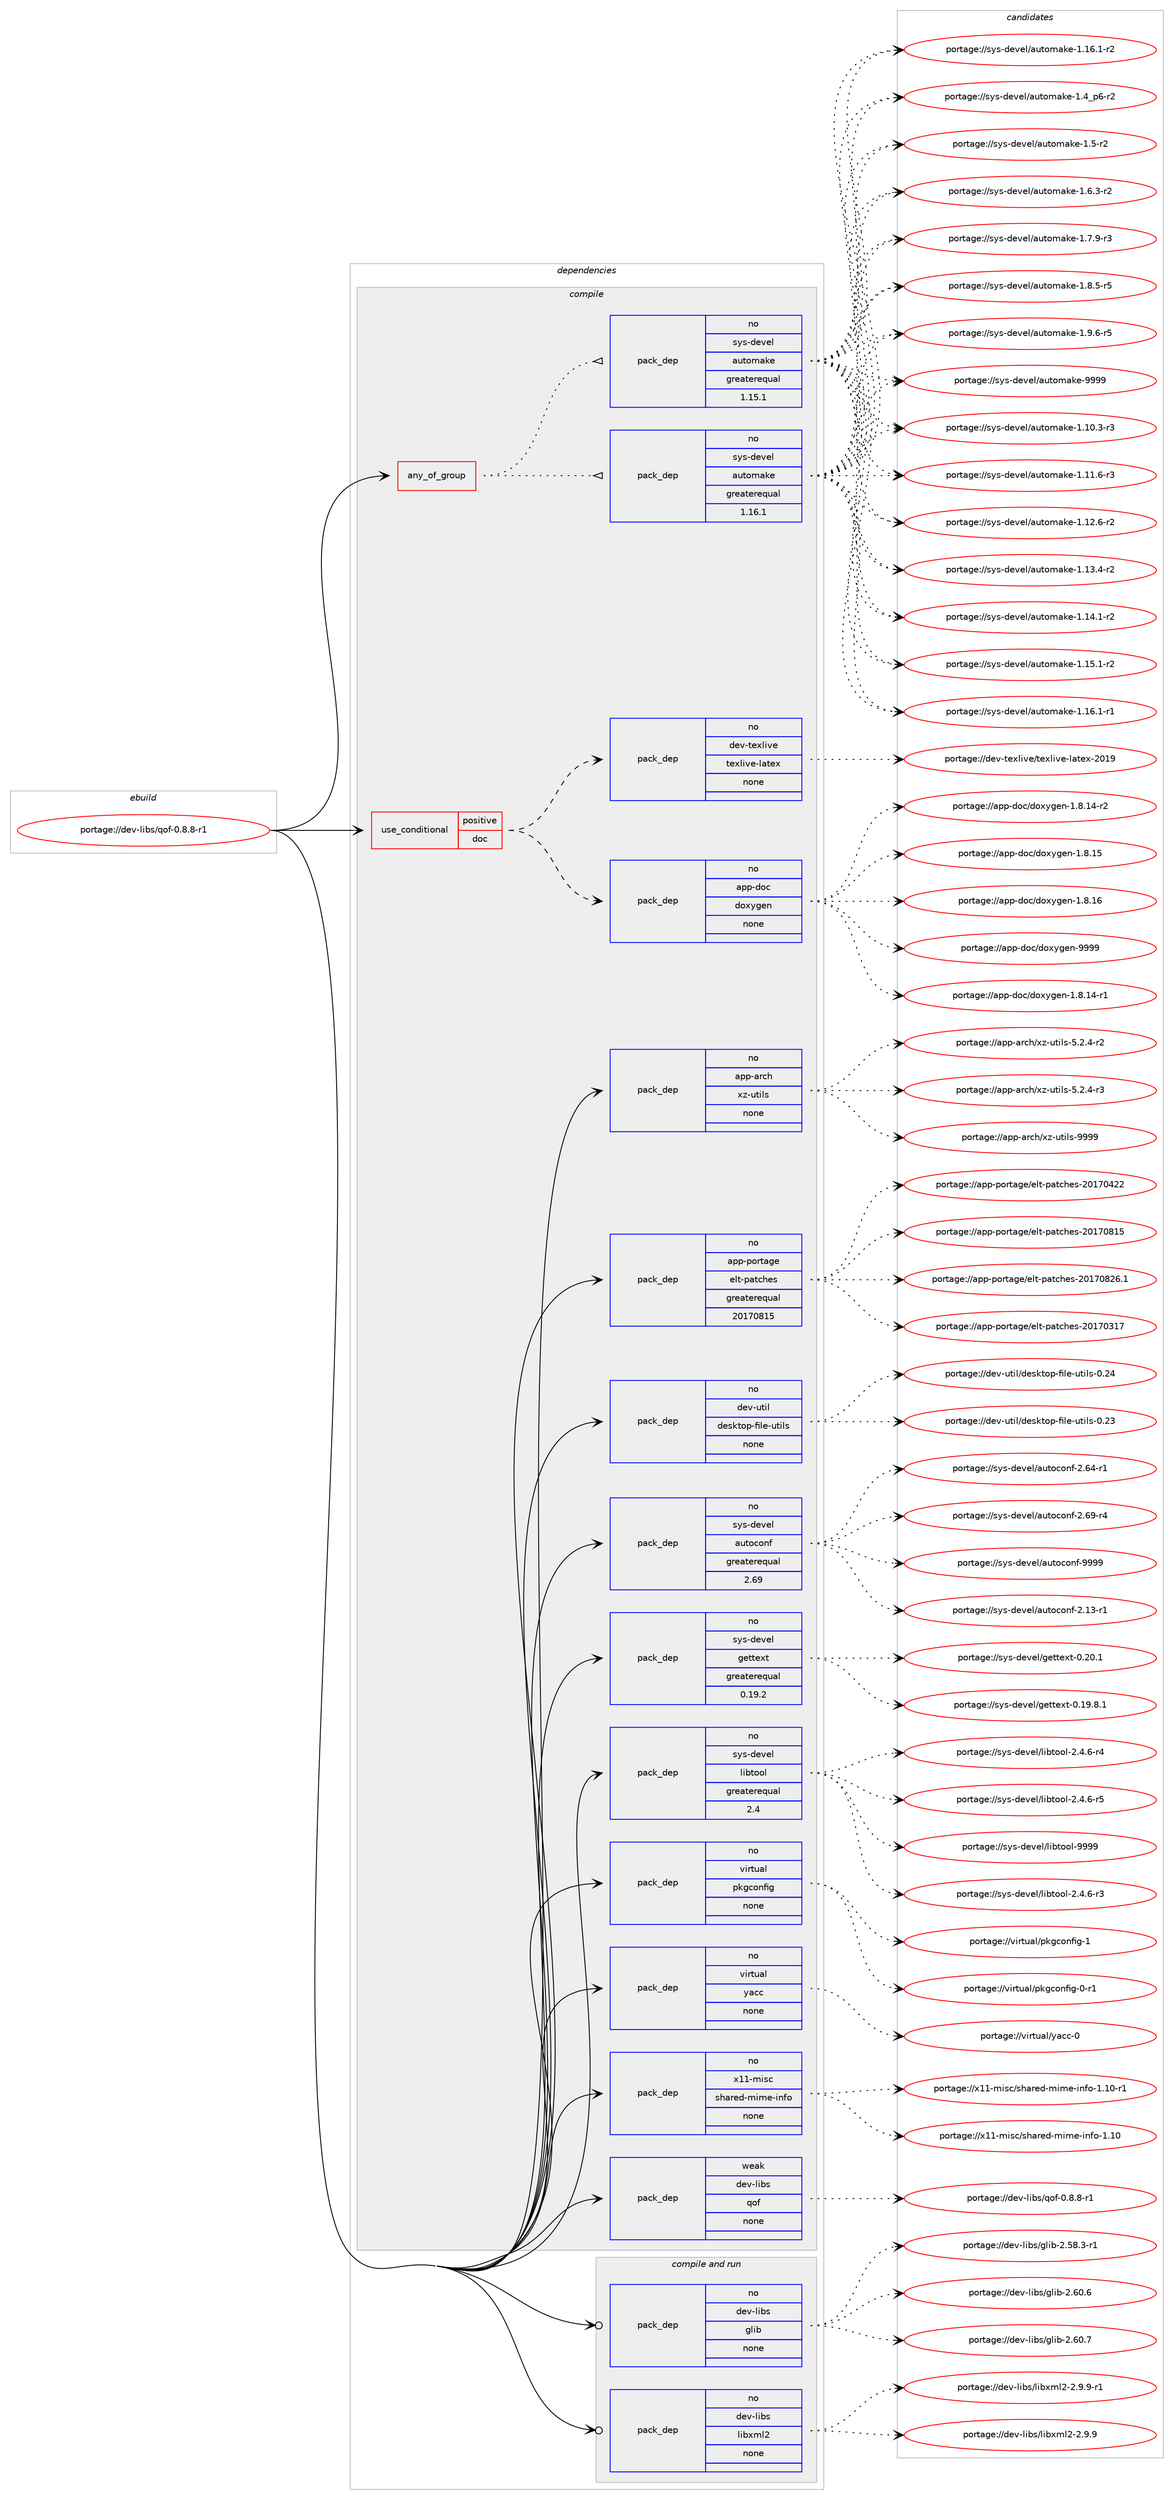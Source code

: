 digraph prolog {

# *************
# Graph options
# *************

newrank=true;
concentrate=true;
compound=true;
graph [rankdir=LR,fontname=Helvetica,fontsize=10,ranksep=1.5];#, ranksep=2.5, nodesep=0.2];
edge  [arrowhead=vee];
node  [fontname=Helvetica,fontsize=10];

# **********
# The ebuild
# **********

subgraph cluster_leftcol {
color=gray;
rank=same;
label=<<i>ebuild</i>>;
id [label="portage://dev-libs/qof-0.8.8-r1", color=red, width=4, href="../dev-libs/qof-0.8.8-r1.svg"];
}

# ****************
# The dependencies
# ****************

subgraph cluster_midcol {
color=gray;
label=<<i>dependencies</i>>;
subgraph cluster_compile {
fillcolor="#eeeeee";
style=filled;
label=<<i>compile</i>>;
subgraph any3040 {
dependency103536 [label=<<TABLE BORDER="0" CELLBORDER="1" CELLSPACING="0" CELLPADDING="4"><TR><TD CELLPADDING="10">any_of_group</TD></TR></TABLE>>, shape=none, color=red];subgraph pack78675 {
dependency103537 [label=<<TABLE BORDER="0" CELLBORDER="1" CELLSPACING="0" CELLPADDING="4" WIDTH="220"><TR><TD ROWSPAN="6" CELLPADDING="30">pack_dep</TD></TR><TR><TD WIDTH="110">no</TD></TR><TR><TD>sys-devel</TD></TR><TR><TD>automake</TD></TR><TR><TD>greaterequal</TD></TR><TR><TD>1.16.1</TD></TR></TABLE>>, shape=none, color=blue];
}
dependency103536:e -> dependency103537:w [weight=20,style="dotted",arrowhead="oinv"];
subgraph pack78676 {
dependency103538 [label=<<TABLE BORDER="0" CELLBORDER="1" CELLSPACING="0" CELLPADDING="4" WIDTH="220"><TR><TD ROWSPAN="6" CELLPADDING="30">pack_dep</TD></TR><TR><TD WIDTH="110">no</TD></TR><TR><TD>sys-devel</TD></TR><TR><TD>automake</TD></TR><TR><TD>greaterequal</TD></TR><TR><TD>1.15.1</TD></TR></TABLE>>, shape=none, color=blue];
}
dependency103536:e -> dependency103538:w [weight=20,style="dotted",arrowhead="oinv"];
}
id:e -> dependency103536:w [weight=20,style="solid",arrowhead="vee"];
subgraph cond21762 {
dependency103539 [label=<<TABLE BORDER="0" CELLBORDER="1" CELLSPACING="0" CELLPADDING="4"><TR><TD ROWSPAN="3" CELLPADDING="10">use_conditional</TD></TR><TR><TD>positive</TD></TR><TR><TD>doc</TD></TR></TABLE>>, shape=none, color=red];
subgraph pack78677 {
dependency103540 [label=<<TABLE BORDER="0" CELLBORDER="1" CELLSPACING="0" CELLPADDING="4" WIDTH="220"><TR><TD ROWSPAN="6" CELLPADDING="30">pack_dep</TD></TR><TR><TD WIDTH="110">no</TD></TR><TR><TD>app-doc</TD></TR><TR><TD>doxygen</TD></TR><TR><TD>none</TD></TR><TR><TD></TD></TR></TABLE>>, shape=none, color=blue];
}
dependency103539:e -> dependency103540:w [weight=20,style="dashed",arrowhead="vee"];
subgraph pack78678 {
dependency103541 [label=<<TABLE BORDER="0" CELLBORDER="1" CELLSPACING="0" CELLPADDING="4" WIDTH="220"><TR><TD ROWSPAN="6" CELLPADDING="30">pack_dep</TD></TR><TR><TD WIDTH="110">no</TD></TR><TR><TD>dev-texlive</TD></TR><TR><TD>texlive-latex</TD></TR><TR><TD>none</TD></TR><TR><TD></TD></TR></TABLE>>, shape=none, color=blue];
}
dependency103539:e -> dependency103541:w [weight=20,style="dashed",arrowhead="vee"];
}
id:e -> dependency103539:w [weight=20,style="solid",arrowhead="vee"];
subgraph pack78679 {
dependency103542 [label=<<TABLE BORDER="0" CELLBORDER="1" CELLSPACING="0" CELLPADDING="4" WIDTH="220"><TR><TD ROWSPAN="6" CELLPADDING="30">pack_dep</TD></TR><TR><TD WIDTH="110">no</TD></TR><TR><TD>app-arch</TD></TR><TR><TD>xz-utils</TD></TR><TR><TD>none</TD></TR><TR><TD></TD></TR></TABLE>>, shape=none, color=blue];
}
id:e -> dependency103542:w [weight=20,style="solid",arrowhead="vee"];
subgraph pack78680 {
dependency103543 [label=<<TABLE BORDER="0" CELLBORDER="1" CELLSPACING="0" CELLPADDING="4" WIDTH="220"><TR><TD ROWSPAN="6" CELLPADDING="30">pack_dep</TD></TR><TR><TD WIDTH="110">no</TD></TR><TR><TD>app-portage</TD></TR><TR><TD>elt-patches</TD></TR><TR><TD>greaterequal</TD></TR><TR><TD>20170815</TD></TR></TABLE>>, shape=none, color=blue];
}
id:e -> dependency103543:w [weight=20,style="solid",arrowhead="vee"];
subgraph pack78681 {
dependency103544 [label=<<TABLE BORDER="0" CELLBORDER="1" CELLSPACING="0" CELLPADDING="4" WIDTH="220"><TR><TD ROWSPAN="6" CELLPADDING="30">pack_dep</TD></TR><TR><TD WIDTH="110">no</TD></TR><TR><TD>dev-util</TD></TR><TR><TD>desktop-file-utils</TD></TR><TR><TD>none</TD></TR><TR><TD></TD></TR></TABLE>>, shape=none, color=blue];
}
id:e -> dependency103544:w [weight=20,style="solid",arrowhead="vee"];
subgraph pack78682 {
dependency103545 [label=<<TABLE BORDER="0" CELLBORDER="1" CELLSPACING="0" CELLPADDING="4" WIDTH="220"><TR><TD ROWSPAN="6" CELLPADDING="30">pack_dep</TD></TR><TR><TD WIDTH="110">no</TD></TR><TR><TD>sys-devel</TD></TR><TR><TD>autoconf</TD></TR><TR><TD>greaterequal</TD></TR><TR><TD>2.69</TD></TR></TABLE>>, shape=none, color=blue];
}
id:e -> dependency103545:w [weight=20,style="solid",arrowhead="vee"];
subgraph pack78683 {
dependency103546 [label=<<TABLE BORDER="0" CELLBORDER="1" CELLSPACING="0" CELLPADDING="4" WIDTH="220"><TR><TD ROWSPAN="6" CELLPADDING="30">pack_dep</TD></TR><TR><TD WIDTH="110">no</TD></TR><TR><TD>sys-devel</TD></TR><TR><TD>gettext</TD></TR><TR><TD>greaterequal</TD></TR><TR><TD>0.19.2</TD></TR></TABLE>>, shape=none, color=blue];
}
id:e -> dependency103546:w [weight=20,style="solid",arrowhead="vee"];
subgraph pack78684 {
dependency103547 [label=<<TABLE BORDER="0" CELLBORDER="1" CELLSPACING="0" CELLPADDING="4" WIDTH="220"><TR><TD ROWSPAN="6" CELLPADDING="30">pack_dep</TD></TR><TR><TD WIDTH="110">no</TD></TR><TR><TD>sys-devel</TD></TR><TR><TD>libtool</TD></TR><TR><TD>greaterequal</TD></TR><TR><TD>2.4</TD></TR></TABLE>>, shape=none, color=blue];
}
id:e -> dependency103547:w [weight=20,style="solid",arrowhead="vee"];
subgraph pack78685 {
dependency103548 [label=<<TABLE BORDER="0" CELLBORDER="1" CELLSPACING="0" CELLPADDING="4" WIDTH="220"><TR><TD ROWSPAN="6" CELLPADDING="30">pack_dep</TD></TR><TR><TD WIDTH="110">no</TD></TR><TR><TD>virtual</TD></TR><TR><TD>pkgconfig</TD></TR><TR><TD>none</TD></TR><TR><TD></TD></TR></TABLE>>, shape=none, color=blue];
}
id:e -> dependency103548:w [weight=20,style="solid",arrowhead="vee"];
subgraph pack78686 {
dependency103549 [label=<<TABLE BORDER="0" CELLBORDER="1" CELLSPACING="0" CELLPADDING="4" WIDTH="220"><TR><TD ROWSPAN="6" CELLPADDING="30">pack_dep</TD></TR><TR><TD WIDTH="110">no</TD></TR><TR><TD>virtual</TD></TR><TR><TD>yacc</TD></TR><TR><TD>none</TD></TR><TR><TD></TD></TR></TABLE>>, shape=none, color=blue];
}
id:e -> dependency103549:w [weight=20,style="solid",arrowhead="vee"];
subgraph pack78687 {
dependency103550 [label=<<TABLE BORDER="0" CELLBORDER="1" CELLSPACING="0" CELLPADDING="4" WIDTH="220"><TR><TD ROWSPAN="6" CELLPADDING="30">pack_dep</TD></TR><TR><TD WIDTH="110">no</TD></TR><TR><TD>x11-misc</TD></TR><TR><TD>shared-mime-info</TD></TR><TR><TD>none</TD></TR><TR><TD></TD></TR></TABLE>>, shape=none, color=blue];
}
id:e -> dependency103550:w [weight=20,style="solid",arrowhead="vee"];
subgraph pack78688 {
dependency103551 [label=<<TABLE BORDER="0" CELLBORDER="1" CELLSPACING="0" CELLPADDING="4" WIDTH="220"><TR><TD ROWSPAN="6" CELLPADDING="30">pack_dep</TD></TR><TR><TD WIDTH="110">weak</TD></TR><TR><TD>dev-libs</TD></TR><TR><TD>qof</TD></TR><TR><TD>none</TD></TR><TR><TD></TD></TR></TABLE>>, shape=none, color=blue];
}
id:e -> dependency103551:w [weight=20,style="solid",arrowhead="vee"];
}
subgraph cluster_compileandrun {
fillcolor="#eeeeee";
style=filled;
label=<<i>compile and run</i>>;
subgraph pack78689 {
dependency103552 [label=<<TABLE BORDER="0" CELLBORDER="1" CELLSPACING="0" CELLPADDING="4" WIDTH="220"><TR><TD ROWSPAN="6" CELLPADDING="30">pack_dep</TD></TR><TR><TD WIDTH="110">no</TD></TR><TR><TD>dev-libs</TD></TR><TR><TD>glib</TD></TR><TR><TD>none</TD></TR><TR><TD></TD></TR></TABLE>>, shape=none, color=blue];
}
id:e -> dependency103552:w [weight=20,style="solid",arrowhead="odotvee"];
subgraph pack78690 {
dependency103553 [label=<<TABLE BORDER="0" CELLBORDER="1" CELLSPACING="0" CELLPADDING="4" WIDTH="220"><TR><TD ROWSPAN="6" CELLPADDING="30">pack_dep</TD></TR><TR><TD WIDTH="110">no</TD></TR><TR><TD>dev-libs</TD></TR><TR><TD>libxml2</TD></TR><TR><TD>none</TD></TR><TR><TD></TD></TR></TABLE>>, shape=none, color=blue];
}
id:e -> dependency103553:w [weight=20,style="solid",arrowhead="odotvee"];
}
subgraph cluster_run {
fillcolor="#eeeeee";
style=filled;
label=<<i>run</i>>;
}
}

# **************
# The candidates
# **************

subgraph cluster_choices {
rank=same;
color=gray;
label=<<i>candidates</i>>;

subgraph choice78675 {
color=black;
nodesep=1;
choiceportage11512111545100101118101108479711711611110997107101454946494846514511451 [label="portage://sys-devel/automake-1.10.3-r3", color=red, width=4,href="../sys-devel/automake-1.10.3-r3.svg"];
choiceportage11512111545100101118101108479711711611110997107101454946494946544511451 [label="portage://sys-devel/automake-1.11.6-r3", color=red, width=4,href="../sys-devel/automake-1.11.6-r3.svg"];
choiceportage11512111545100101118101108479711711611110997107101454946495046544511450 [label="portage://sys-devel/automake-1.12.6-r2", color=red, width=4,href="../sys-devel/automake-1.12.6-r2.svg"];
choiceportage11512111545100101118101108479711711611110997107101454946495146524511450 [label="portage://sys-devel/automake-1.13.4-r2", color=red, width=4,href="../sys-devel/automake-1.13.4-r2.svg"];
choiceportage11512111545100101118101108479711711611110997107101454946495246494511450 [label="portage://sys-devel/automake-1.14.1-r2", color=red, width=4,href="../sys-devel/automake-1.14.1-r2.svg"];
choiceportage11512111545100101118101108479711711611110997107101454946495346494511450 [label="portage://sys-devel/automake-1.15.1-r2", color=red, width=4,href="../sys-devel/automake-1.15.1-r2.svg"];
choiceportage11512111545100101118101108479711711611110997107101454946495446494511449 [label="portage://sys-devel/automake-1.16.1-r1", color=red, width=4,href="../sys-devel/automake-1.16.1-r1.svg"];
choiceportage11512111545100101118101108479711711611110997107101454946495446494511450 [label="portage://sys-devel/automake-1.16.1-r2", color=red, width=4,href="../sys-devel/automake-1.16.1-r2.svg"];
choiceportage115121115451001011181011084797117116111109971071014549465295112544511450 [label="portage://sys-devel/automake-1.4_p6-r2", color=red, width=4,href="../sys-devel/automake-1.4_p6-r2.svg"];
choiceportage11512111545100101118101108479711711611110997107101454946534511450 [label="portage://sys-devel/automake-1.5-r2", color=red, width=4,href="../sys-devel/automake-1.5-r2.svg"];
choiceportage115121115451001011181011084797117116111109971071014549465446514511450 [label="portage://sys-devel/automake-1.6.3-r2", color=red, width=4,href="../sys-devel/automake-1.6.3-r2.svg"];
choiceportage115121115451001011181011084797117116111109971071014549465546574511451 [label="portage://sys-devel/automake-1.7.9-r3", color=red, width=4,href="../sys-devel/automake-1.7.9-r3.svg"];
choiceportage115121115451001011181011084797117116111109971071014549465646534511453 [label="portage://sys-devel/automake-1.8.5-r5", color=red, width=4,href="../sys-devel/automake-1.8.5-r5.svg"];
choiceportage115121115451001011181011084797117116111109971071014549465746544511453 [label="portage://sys-devel/automake-1.9.6-r5", color=red, width=4,href="../sys-devel/automake-1.9.6-r5.svg"];
choiceportage115121115451001011181011084797117116111109971071014557575757 [label="portage://sys-devel/automake-9999", color=red, width=4,href="../sys-devel/automake-9999.svg"];
dependency103537:e -> choiceportage11512111545100101118101108479711711611110997107101454946494846514511451:w [style=dotted,weight="100"];
dependency103537:e -> choiceportage11512111545100101118101108479711711611110997107101454946494946544511451:w [style=dotted,weight="100"];
dependency103537:e -> choiceportage11512111545100101118101108479711711611110997107101454946495046544511450:w [style=dotted,weight="100"];
dependency103537:e -> choiceportage11512111545100101118101108479711711611110997107101454946495146524511450:w [style=dotted,weight="100"];
dependency103537:e -> choiceportage11512111545100101118101108479711711611110997107101454946495246494511450:w [style=dotted,weight="100"];
dependency103537:e -> choiceportage11512111545100101118101108479711711611110997107101454946495346494511450:w [style=dotted,weight="100"];
dependency103537:e -> choiceportage11512111545100101118101108479711711611110997107101454946495446494511449:w [style=dotted,weight="100"];
dependency103537:e -> choiceportage11512111545100101118101108479711711611110997107101454946495446494511450:w [style=dotted,weight="100"];
dependency103537:e -> choiceportage115121115451001011181011084797117116111109971071014549465295112544511450:w [style=dotted,weight="100"];
dependency103537:e -> choiceportage11512111545100101118101108479711711611110997107101454946534511450:w [style=dotted,weight="100"];
dependency103537:e -> choiceportage115121115451001011181011084797117116111109971071014549465446514511450:w [style=dotted,weight="100"];
dependency103537:e -> choiceportage115121115451001011181011084797117116111109971071014549465546574511451:w [style=dotted,weight="100"];
dependency103537:e -> choiceportage115121115451001011181011084797117116111109971071014549465646534511453:w [style=dotted,weight="100"];
dependency103537:e -> choiceportage115121115451001011181011084797117116111109971071014549465746544511453:w [style=dotted,weight="100"];
dependency103537:e -> choiceportage115121115451001011181011084797117116111109971071014557575757:w [style=dotted,weight="100"];
}
subgraph choice78676 {
color=black;
nodesep=1;
choiceportage11512111545100101118101108479711711611110997107101454946494846514511451 [label="portage://sys-devel/automake-1.10.3-r3", color=red, width=4,href="../sys-devel/automake-1.10.3-r3.svg"];
choiceportage11512111545100101118101108479711711611110997107101454946494946544511451 [label="portage://sys-devel/automake-1.11.6-r3", color=red, width=4,href="../sys-devel/automake-1.11.6-r3.svg"];
choiceportage11512111545100101118101108479711711611110997107101454946495046544511450 [label="portage://sys-devel/automake-1.12.6-r2", color=red, width=4,href="../sys-devel/automake-1.12.6-r2.svg"];
choiceportage11512111545100101118101108479711711611110997107101454946495146524511450 [label="portage://sys-devel/automake-1.13.4-r2", color=red, width=4,href="../sys-devel/automake-1.13.4-r2.svg"];
choiceportage11512111545100101118101108479711711611110997107101454946495246494511450 [label="portage://sys-devel/automake-1.14.1-r2", color=red, width=4,href="../sys-devel/automake-1.14.1-r2.svg"];
choiceportage11512111545100101118101108479711711611110997107101454946495346494511450 [label="portage://sys-devel/automake-1.15.1-r2", color=red, width=4,href="../sys-devel/automake-1.15.1-r2.svg"];
choiceportage11512111545100101118101108479711711611110997107101454946495446494511449 [label="portage://sys-devel/automake-1.16.1-r1", color=red, width=4,href="../sys-devel/automake-1.16.1-r1.svg"];
choiceportage11512111545100101118101108479711711611110997107101454946495446494511450 [label="portage://sys-devel/automake-1.16.1-r2", color=red, width=4,href="../sys-devel/automake-1.16.1-r2.svg"];
choiceportage115121115451001011181011084797117116111109971071014549465295112544511450 [label="portage://sys-devel/automake-1.4_p6-r2", color=red, width=4,href="../sys-devel/automake-1.4_p6-r2.svg"];
choiceportage11512111545100101118101108479711711611110997107101454946534511450 [label="portage://sys-devel/automake-1.5-r2", color=red, width=4,href="../sys-devel/automake-1.5-r2.svg"];
choiceportage115121115451001011181011084797117116111109971071014549465446514511450 [label="portage://sys-devel/automake-1.6.3-r2", color=red, width=4,href="../sys-devel/automake-1.6.3-r2.svg"];
choiceportage115121115451001011181011084797117116111109971071014549465546574511451 [label="portage://sys-devel/automake-1.7.9-r3", color=red, width=4,href="../sys-devel/automake-1.7.9-r3.svg"];
choiceportage115121115451001011181011084797117116111109971071014549465646534511453 [label="portage://sys-devel/automake-1.8.5-r5", color=red, width=4,href="../sys-devel/automake-1.8.5-r5.svg"];
choiceportage115121115451001011181011084797117116111109971071014549465746544511453 [label="portage://sys-devel/automake-1.9.6-r5", color=red, width=4,href="../sys-devel/automake-1.9.6-r5.svg"];
choiceportage115121115451001011181011084797117116111109971071014557575757 [label="portage://sys-devel/automake-9999", color=red, width=4,href="../sys-devel/automake-9999.svg"];
dependency103538:e -> choiceportage11512111545100101118101108479711711611110997107101454946494846514511451:w [style=dotted,weight="100"];
dependency103538:e -> choiceportage11512111545100101118101108479711711611110997107101454946494946544511451:w [style=dotted,weight="100"];
dependency103538:e -> choiceportage11512111545100101118101108479711711611110997107101454946495046544511450:w [style=dotted,weight="100"];
dependency103538:e -> choiceportage11512111545100101118101108479711711611110997107101454946495146524511450:w [style=dotted,weight="100"];
dependency103538:e -> choiceportage11512111545100101118101108479711711611110997107101454946495246494511450:w [style=dotted,weight="100"];
dependency103538:e -> choiceportage11512111545100101118101108479711711611110997107101454946495346494511450:w [style=dotted,weight="100"];
dependency103538:e -> choiceportage11512111545100101118101108479711711611110997107101454946495446494511449:w [style=dotted,weight="100"];
dependency103538:e -> choiceportage11512111545100101118101108479711711611110997107101454946495446494511450:w [style=dotted,weight="100"];
dependency103538:e -> choiceportage115121115451001011181011084797117116111109971071014549465295112544511450:w [style=dotted,weight="100"];
dependency103538:e -> choiceportage11512111545100101118101108479711711611110997107101454946534511450:w [style=dotted,weight="100"];
dependency103538:e -> choiceportage115121115451001011181011084797117116111109971071014549465446514511450:w [style=dotted,weight="100"];
dependency103538:e -> choiceportage115121115451001011181011084797117116111109971071014549465546574511451:w [style=dotted,weight="100"];
dependency103538:e -> choiceportage115121115451001011181011084797117116111109971071014549465646534511453:w [style=dotted,weight="100"];
dependency103538:e -> choiceportage115121115451001011181011084797117116111109971071014549465746544511453:w [style=dotted,weight="100"];
dependency103538:e -> choiceportage115121115451001011181011084797117116111109971071014557575757:w [style=dotted,weight="100"];
}
subgraph choice78677 {
color=black;
nodesep=1;
choiceportage97112112451001119947100111120121103101110454946564649524511449 [label="portage://app-doc/doxygen-1.8.14-r1", color=red, width=4,href="../app-doc/doxygen-1.8.14-r1.svg"];
choiceportage97112112451001119947100111120121103101110454946564649524511450 [label="portage://app-doc/doxygen-1.8.14-r2", color=red, width=4,href="../app-doc/doxygen-1.8.14-r2.svg"];
choiceportage9711211245100111994710011112012110310111045494656464953 [label="portage://app-doc/doxygen-1.8.15", color=red, width=4,href="../app-doc/doxygen-1.8.15.svg"];
choiceportage9711211245100111994710011112012110310111045494656464954 [label="portage://app-doc/doxygen-1.8.16", color=red, width=4,href="../app-doc/doxygen-1.8.16.svg"];
choiceportage971121124510011199471001111201211031011104557575757 [label="portage://app-doc/doxygen-9999", color=red, width=4,href="../app-doc/doxygen-9999.svg"];
dependency103540:e -> choiceportage97112112451001119947100111120121103101110454946564649524511449:w [style=dotted,weight="100"];
dependency103540:e -> choiceportage97112112451001119947100111120121103101110454946564649524511450:w [style=dotted,weight="100"];
dependency103540:e -> choiceportage9711211245100111994710011112012110310111045494656464953:w [style=dotted,weight="100"];
dependency103540:e -> choiceportage9711211245100111994710011112012110310111045494656464954:w [style=dotted,weight="100"];
dependency103540:e -> choiceportage971121124510011199471001111201211031011104557575757:w [style=dotted,weight="100"];
}
subgraph choice78678 {
color=black;
nodesep=1;
choiceportage100101118451161011201081051181014711610112010810511810145108971161011204550484957 [label="portage://dev-texlive/texlive-latex-2019", color=red, width=4,href="../dev-texlive/texlive-latex-2019.svg"];
dependency103541:e -> choiceportage100101118451161011201081051181014711610112010810511810145108971161011204550484957:w [style=dotted,weight="100"];
}
subgraph choice78679 {
color=black;
nodesep=1;
choiceportage9711211245971149910447120122451171161051081154553465046524511450 [label="portage://app-arch/xz-utils-5.2.4-r2", color=red, width=4,href="../app-arch/xz-utils-5.2.4-r2.svg"];
choiceportage9711211245971149910447120122451171161051081154553465046524511451 [label="portage://app-arch/xz-utils-5.2.4-r3", color=red, width=4,href="../app-arch/xz-utils-5.2.4-r3.svg"];
choiceportage9711211245971149910447120122451171161051081154557575757 [label="portage://app-arch/xz-utils-9999", color=red, width=4,href="../app-arch/xz-utils-9999.svg"];
dependency103542:e -> choiceportage9711211245971149910447120122451171161051081154553465046524511450:w [style=dotted,weight="100"];
dependency103542:e -> choiceportage9711211245971149910447120122451171161051081154553465046524511451:w [style=dotted,weight="100"];
dependency103542:e -> choiceportage9711211245971149910447120122451171161051081154557575757:w [style=dotted,weight="100"];
}
subgraph choice78680 {
color=black;
nodesep=1;
choiceportage97112112451121111141169710310147101108116451129711699104101115455048495548514955 [label="portage://app-portage/elt-patches-20170317", color=red, width=4,href="../app-portage/elt-patches-20170317.svg"];
choiceportage97112112451121111141169710310147101108116451129711699104101115455048495548525050 [label="portage://app-portage/elt-patches-20170422", color=red, width=4,href="../app-portage/elt-patches-20170422.svg"];
choiceportage97112112451121111141169710310147101108116451129711699104101115455048495548564953 [label="portage://app-portage/elt-patches-20170815", color=red, width=4,href="../app-portage/elt-patches-20170815.svg"];
choiceportage971121124511211111411697103101471011081164511297116991041011154550484955485650544649 [label="portage://app-portage/elt-patches-20170826.1", color=red, width=4,href="../app-portage/elt-patches-20170826.1.svg"];
dependency103543:e -> choiceportage97112112451121111141169710310147101108116451129711699104101115455048495548514955:w [style=dotted,weight="100"];
dependency103543:e -> choiceportage97112112451121111141169710310147101108116451129711699104101115455048495548525050:w [style=dotted,weight="100"];
dependency103543:e -> choiceportage97112112451121111141169710310147101108116451129711699104101115455048495548564953:w [style=dotted,weight="100"];
dependency103543:e -> choiceportage971121124511211111411697103101471011081164511297116991041011154550484955485650544649:w [style=dotted,weight="100"];
}
subgraph choice78681 {
color=black;
nodesep=1;
choiceportage100101118451171161051084710010111510711611111245102105108101451171161051081154548465051 [label="portage://dev-util/desktop-file-utils-0.23", color=red, width=4,href="../dev-util/desktop-file-utils-0.23.svg"];
choiceportage100101118451171161051084710010111510711611111245102105108101451171161051081154548465052 [label="portage://dev-util/desktop-file-utils-0.24", color=red, width=4,href="../dev-util/desktop-file-utils-0.24.svg"];
dependency103544:e -> choiceportage100101118451171161051084710010111510711611111245102105108101451171161051081154548465051:w [style=dotted,weight="100"];
dependency103544:e -> choiceportage100101118451171161051084710010111510711611111245102105108101451171161051081154548465052:w [style=dotted,weight="100"];
}
subgraph choice78682 {
color=black;
nodesep=1;
choiceportage1151211154510010111810110847971171161119911111010245504649514511449 [label="portage://sys-devel/autoconf-2.13-r1", color=red, width=4,href="../sys-devel/autoconf-2.13-r1.svg"];
choiceportage1151211154510010111810110847971171161119911111010245504654524511449 [label="portage://sys-devel/autoconf-2.64-r1", color=red, width=4,href="../sys-devel/autoconf-2.64-r1.svg"];
choiceportage1151211154510010111810110847971171161119911111010245504654574511452 [label="portage://sys-devel/autoconf-2.69-r4", color=red, width=4,href="../sys-devel/autoconf-2.69-r4.svg"];
choiceportage115121115451001011181011084797117116111991111101024557575757 [label="portage://sys-devel/autoconf-9999", color=red, width=4,href="../sys-devel/autoconf-9999.svg"];
dependency103545:e -> choiceportage1151211154510010111810110847971171161119911111010245504649514511449:w [style=dotted,weight="100"];
dependency103545:e -> choiceportage1151211154510010111810110847971171161119911111010245504654524511449:w [style=dotted,weight="100"];
dependency103545:e -> choiceportage1151211154510010111810110847971171161119911111010245504654574511452:w [style=dotted,weight="100"];
dependency103545:e -> choiceportage115121115451001011181011084797117116111991111101024557575757:w [style=dotted,weight="100"];
}
subgraph choice78683 {
color=black;
nodesep=1;
choiceportage1151211154510010111810110847103101116116101120116454846495746564649 [label="portage://sys-devel/gettext-0.19.8.1", color=red, width=4,href="../sys-devel/gettext-0.19.8.1.svg"];
choiceportage115121115451001011181011084710310111611610112011645484650484649 [label="portage://sys-devel/gettext-0.20.1", color=red, width=4,href="../sys-devel/gettext-0.20.1.svg"];
dependency103546:e -> choiceportage1151211154510010111810110847103101116116101120116454846495746564649:w [style=dotted,weight="100"];
dependency103546:e -> choiceportage115121115451001011181011084710310111611610112011645484650484649:w [style=dotted,weight="100"];
}
subgraph choice78684 {
color=black;
nodesep=1;
choiceportage1151211154510010111810110847108105981161111111084550465246544511451 [label="portage://sys-devel/libtool-2.4.6-r3", color=red, width=4,href="../sys-devel/libtool-2.4.6-r3.svg"];
choiceportage1151211154510010111810110847108105981161111111084550465246544511452 [label="portage://sys-devel/libtool-2.4.6-r4", color=red, width=4,href="../sys-devel/libtool-2.4.6-r4.svg"];
choiceportage1151211154510010111810110847108105981161111111084550465246544511453 [label="portage://sys-devel/libtool-2.4.6-r5", color=red, width=4,href="../sys-devel/libtool-2.4.6-r5.svg"];
choiceportage1151211154510010111810110847108105981161111111084557575757 [label="portage://sys-devel/libtool-9999", color=red, width=4,href="../sys-devel/libtool-9999.svg"];
dependency103547:e -> choiceportage1151211154510010111810110847108105981161111111084550465246544511451:w [style=dotted,weight="100"];
dependency103547:e -> choiceportage1151211154510010111810110847108105981161111111084550465246544511452:w [style=dotted,weight="100"];
dependency103547:e -> choiceportage1151211154510010111810110847108105981161111111084550465246544511453:w [style=dotted,weight="100"];
dependency103547:e -> choiceportage1151211154510010111810110847108105981161111111084557575757:w [style=dotted,weight="100"];
}
subgraph choice78685 {
color=black;
nodesep=1;
choiceportage11810511411611797108471121071039911111010210510345484511449 [label="portage://virtual/pkgconfig-0-r1", color=red, width=4,href="../virtual/pkgconfig-0-r1.svg"];
choiceportage1181051141161179710847112107103991111101021051034549 [label="portage://virtual/pkgconfig-1", color=red, width=4,href="../virtual/pkgconfig-1.svg"];
dependency103548:e -> choiceportage11810511411611797108471121071039911111010210510345484511449:w [style=dotted,weight="100"];
dependency103548:e -> choiceportage1181051141161179710847112107103991111101021051034549:w [style=dotted,weight="100"];
}
subgraph choice78686 {
color=black;
nodesep=1;
choiceportage11810511411611797108471219799994548 [label="portage://virtual/yacc-0", color=red, width=4,href="../virtual/yacc-0.svg"];
dependency103549:e -> choiceportage11810511411611797108471219799994548:w [style=dotted,weight="100"];
}
subgraph choice78687 {
color=black;
nodesep=1;
choiceportage12049494510910511599471151049711410110045109105109101451051101021114549464948 [label="portage://x11-misc/shared-mime-info-1.10", color=red, width=4,href="../x11-misc/shared-mime-info-1.10.svg"];
choiceportage120494945109105115994711510497114101100451091051091014510511010211145494649484511449 [label="portage://x11-misc/shared-mime-info-1.10-r1", color=red, width=4,href="../x11-misc/shared-mime-info-1.10-r1.svg"];
dependency103550:e -> choiceportage12049494510910511599471151049711410110045109105109101451051101021114549464948:w [style=dotted,weight="100"];
dependency103550:e -> choiceportage120494945109105115994711510497114101100451091051091014510511010211145494649484511449:w [style=dotted,weight="100"];
}
subgraph choice78688 {
color=black;
nodesep=1;
choiceportage1001011184510810598115471131111024548465646564511449 [label="portage://dev-libs/qof-0.8.8-r1", color=red, width=4,href="../dev-libs/qof-0.8.8-r1.svg"];
dependency103551:e -> choiceportage1001011184510810598115471131111024548465646564511449:w [style=dotted,weight="100"];
}
subgraph choice78689 {
color=black;
nodesep=1;
choiceportage10010111845108105981154710310810598455046535646514511449 [label="portage://dev-libs/glib-2.58.3-r1", color=red, width=4,href="../dev-libs/glib-2.58.3-r1.svg"];
choiceportage1001011184510810598115471031081059845504654484654 [label="portage://dev-libs/glib-2.60.6", color=red, width=4,href="../dev-libs/glib-2.60.6.svg"];
choiceportage1001011184510810598115471031081059845504654484655 [label="portage://dev-libs/glib-2.60.7", color=red, width=4,href="../dev-libs/glib-2.60.7.svg"];
dependency103552:e -> choiceportage10010111845108105981154710310810598455046535646514511449:w [style=dotted,weight="100"];
dependency103552:e -> choiceportage1001011184510810598115471031081059845504654484654:w [style=dotted,weight="100"];
dependency103552:e -> choiceportage1001011184510810598115471031081059845504654484655:w [style=dotted,weight="100"];
}
subgraph choice78690 {
color=black;
nodesep=1;
choiceportage1001011184510810598115471081059812010910850455046574657 [label="portage://dev-libs/libxml2-2.9.9", color=red, width=4,href="../dev-libs/libxml2-2.9.9.svg"];
choiceportage10010111845108105981154710810598120109108504550465746574511449 [label="portage://dev-libs/libxml2-2.9.9-r1", color=red, width=4,href="../dev-libs/libxml2-2.9.9-r1.svg"];
dependency103553:e -> choiceportage1001011184510810598115471081059812010910850455046574657:w [style=dotted,weight="100"];
dependency103553:e -> choiceportage10010111845108105981154710810598120109108504550465746574511449:w [style=dotted,weight="100"];
}
}

}
